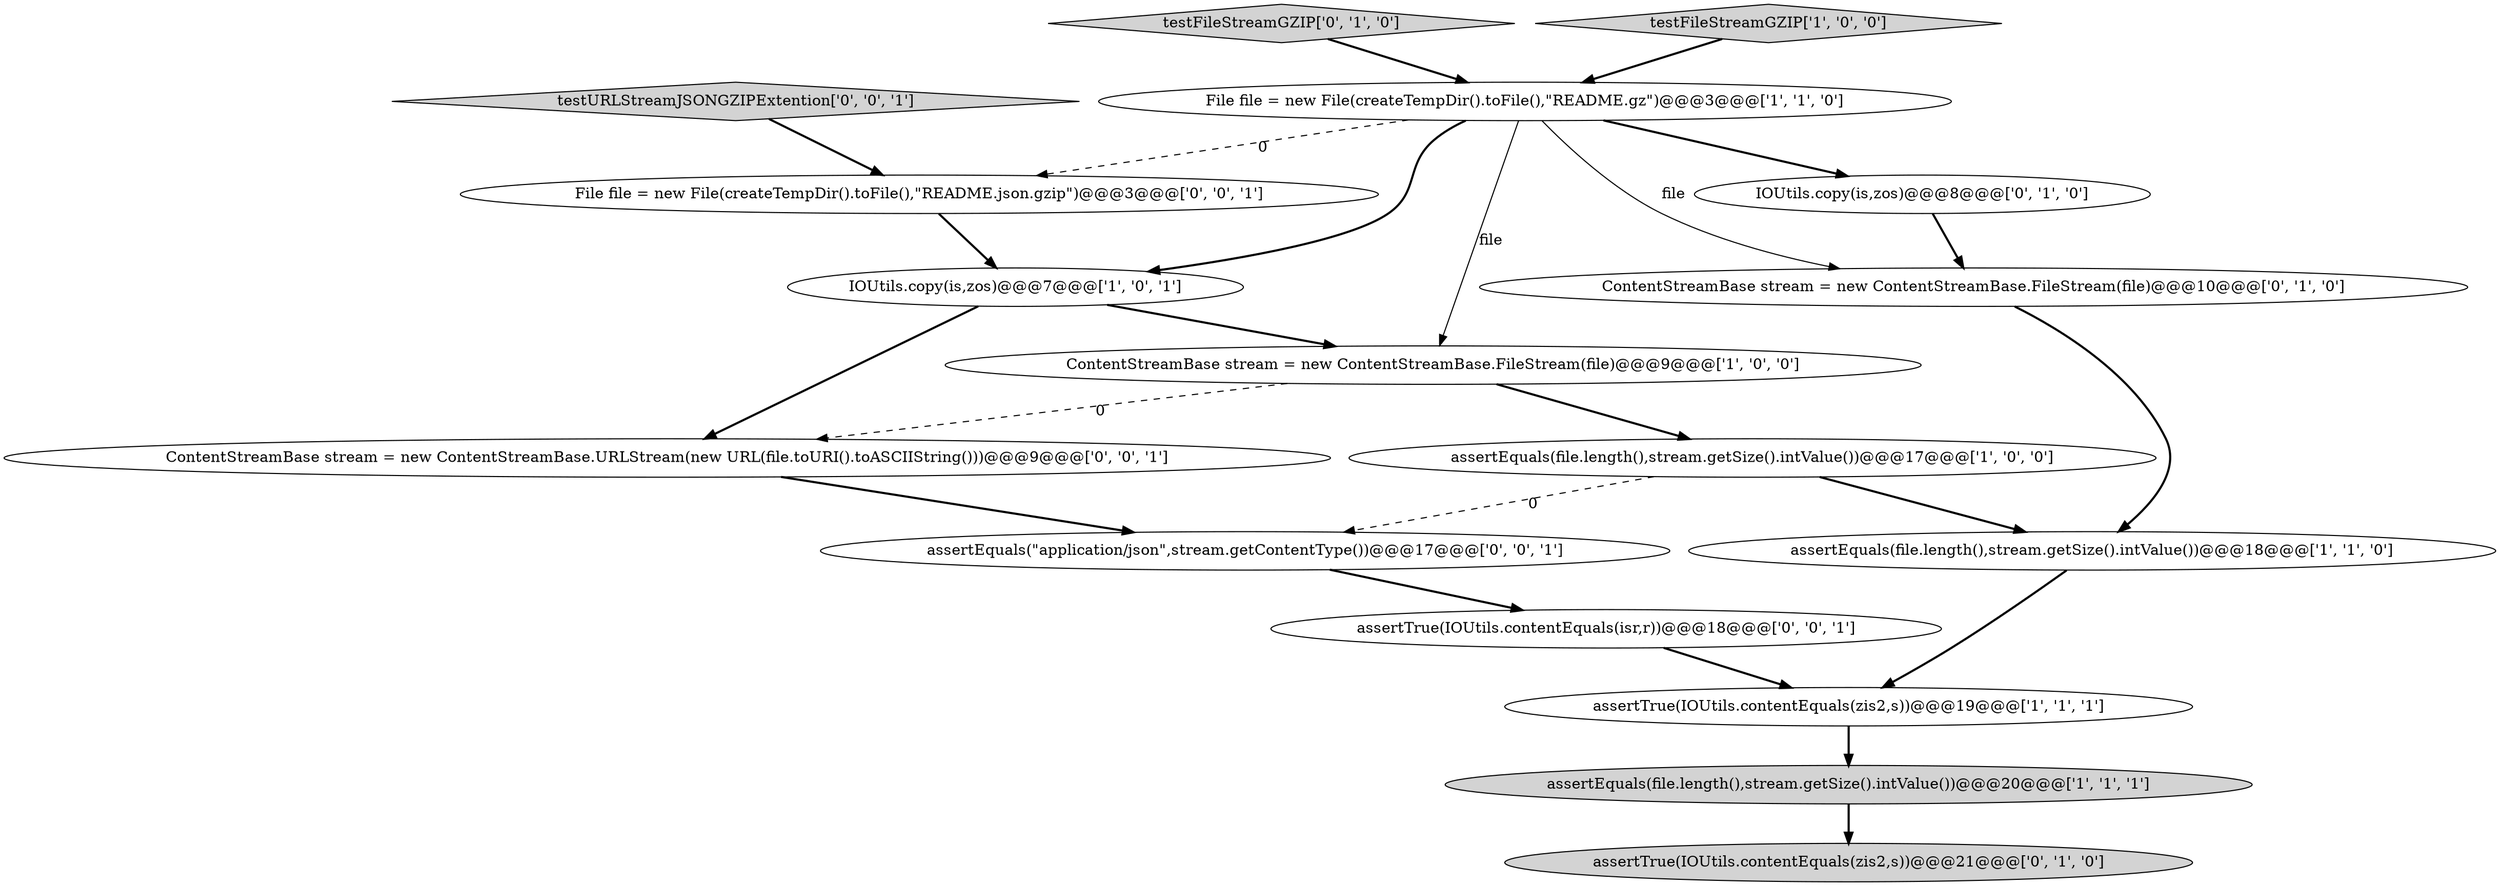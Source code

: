 digraph {
3 [style = filled, label = "IOUtils.copy(is,zos)@@@7@@@['1', '0', '1']", fillcolor = white, shape = ellipse image = "AAA0AAABBB1BBB"];
4 [style = filled, label = "ContentStreamBase stream = new ContentStreamBase.FileStream(file)@@@9@@@['1', '0', '0']", fillcolor = white, shape = ellipse image = "AAA0AAABBB1BBB"];
7 [style = filled, label = "assertTrue(IOUtils.contentEquals(zis2,s))@@@19@@@['1', '1', '1']", fillcolor = white, shape = ellipse image = "AAA0AAABBB1BBB"];
9 [style = filled, label = "ContentStreamBase stream = new ContentStreamBase.FileStream(file)@@@10@@@['0', '1', '0']", fillcolor = white, shape = ellipse image = "AAA0AAABBB2BBB"];
11 [style = filled, label = "testFileStreamGZIP['0', '1', '0']", fillcolor = lightgray, shape = diamond image = "AAA0AAABBB2BBB"];
15 [style = filled, label = "File file = new File(createTempDir().toFile(),\"README.json.gzip\")@@@3@@@['0', '0', '1']", fillcolor = white, shape = ellipse image = "AAA0AAABBB3BBB"];
2 [style = filled, label = "assertEquals(file.length(),stream.getSize().intValue())@@@17@@@['1', '0', '0']", fillcolor = white, shape = ellipse image = "AAA0AAABBB1BBB"];
13 [style = filled, label = "ContentStreamBase stream = new ContentStreamBase.URLStream(new URL(file.toURI().toASCIIString()))@@@9@@@['0', '0', '1']", fillcolor = white, shape = ellipse image = "AAA0AAABBB3BBB"];
14 [style = filled, label = "assertTrue(IOUtils.contentEquals(isr,r))@@@18@@@['0', '0', '1']", fillcolor = white, shape = ellipse image = "AAA0AAABBB3BBB"];
0 [style = filled, label = "testFileStreamGZIP['1', '0', '0']", fillcolor = lightgray, shape = diamond image = "AAA0AAABBB1BBB"];
12 [style = filled, label = "assertEquals(\"application/json\",stream.getContentType())@@@17@@@['0', '0', '1']", fillcolor = white, shape = ellipse image = "AAA0AAABBB3BBB"];
6 [style = filled, label = "assertEquals(file.length(),stream.getSize().intValue())@@@18@@@['1', '1', '0']", fillcolor = white, shape = ellipse image = "AAA0AAABBB1BBB"];
16 [style = filled, label = "testURLStreamJSONGZIPExtention['0', '0', '1']", fillcolor = lightgray, shape = diamond image = "AAA0AAABBB3BBB"];
10 [style = filled, label = "assertTrue(IOUtils.contentEquals(zis2,s))@@@21@@@['0', '1', '0']", fillcolor = lightgray, shape = ellipse image = "AAA0AAABBB2BBB"];
5 [style = filled, label = "assertEquals(file.length(),stream.getSize().intValue())@@@20@@@['1', '1', '1']", fillcolor = lightgray, shape = ellipse image = "AAA0AAABBB1BBB"];
1 [style = filled, label = "File file = new File(createTempDir().toFile(),\"README.gz\")@@@3@@@['1', '1', '0']", fillcolor = white, shape = ellipse image = "AAA0AAABBB1BBB"];
8 [style = filled, label = "IOUtils.copy(is,zos)@@@8@@@['0', '1', '0']", fillcolor = white, shape = ellipse image = "AAA0AAABBB2BBB"];
5->10 [style = bold, label=""];
16->15 [style = bold, label=""];
1->4 [style = solid, label="file"];
1->9 [style = solid, label="file"];
1->8 [style = bold, label=""];
11->1 [style = bold, label=""];
2->6 [style = bold, label=""];
1->15 [style = dashed, label="0"];
1->3 [style = bold, label=""];
4->2 [style = bold, label=""];
15->3 [style = bold, label=""];
3->4 [style = bold, label=""];
9->6 [style = bold, label=""];
14->7 [style = bold, label=""];
2->12 [style = dashed, label="0"];
7->5 [style = bold, label=""];
13->12 [style = bold, label=""];
0->1 [style = bold, label=""];
12->14 [style = bold, label=""];
8->9 [style = bold, label=""];
3->13 [style = bold, label=""];
6->7 [style = bold, label=""];
4->13 [style = dashed, label="0"];
}
